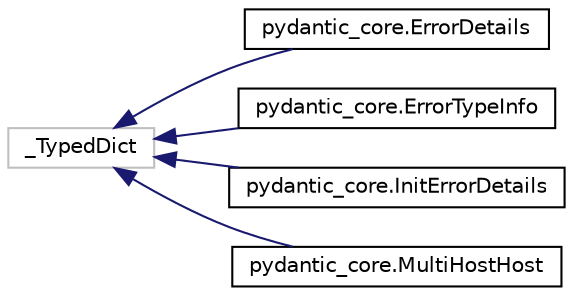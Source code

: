 digraph "Graphical Class Hierarchy"
{
 // LATEX_PDF_SIZE
  edge [fontname="Helvetica",fontsize="10",labelfontname="Helvetica",labelfontsize="10"];
  node [fontname="Helvetica",fontsize="10",shape=record];
  rankdir="LR";
  Node1006 [label="_TypedDict",height=0.2,width=0.4,color="grey75", fillcolor="white", style="filled",tooltip=" "];
  Node1006 -> Node0 [dir="back",color="midnightblue",fontsize="10",style="solid",fontname="Helvetica"];
  Node0 [label="pydantic_core.ErrorDetails",height=0.2,width=0.4,color="black", fillcolor="white", style="filled",URL="$classpydantic__core_1_1ErrorDetails.html",tooltip=" "];
  Node1006 -> Node1008 [dir="back",color="midnightblue",fontsize="10",style="solid",fontname="Helvetica"];
  Node1008 [label="pydantic_core.ErrorTypeInfo",height=0.2,width=0.4,color="black", fillcolor="white", style="filled",URL="$classpydantic__core_1_1ErrorTypeInfo.html",tooltip=" "];
  Node1006 -> Node1009 [dir="back",color="midnightblue",fontsize="10",style="solid",fontname="Helvetica"];
  Node1009 [label="pydantic_core.InitErrorDetails",height=0.2,width=0.4,color="black", fillcolor="white", style="filled",URL="$classpydantic__core_1_1InitErrorDetails.html",tooltip=" "];
  Node1006 -> Node1010 [dir="back",color="midnightblue",fontsize="10",style="solid",fontname="Helvetica"];
  Node1010 [label="pydantic_core.MultiHostHost",height=0.2,width=0.4,color="black", fillcolor="white", style="filled",URL="$classpydantic__core_1_1MultiHostHost.html",tooltip=" "];
}
